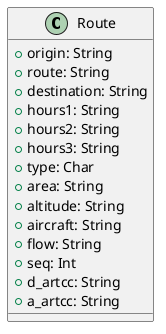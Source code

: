 @startuml
'https://plantuml.com/class-diagram

class Route {
  +origin: String
  +route: String
  +destination: String
  +hours1: String
  +hours2: String
  +hours3: String
  +type: Char
  +area: String
  +altitude: String
  +aircraft: String
  +flow: String
  +seq: Int
  +d_artcc: String
  +a_artcc: String
}

@enduml